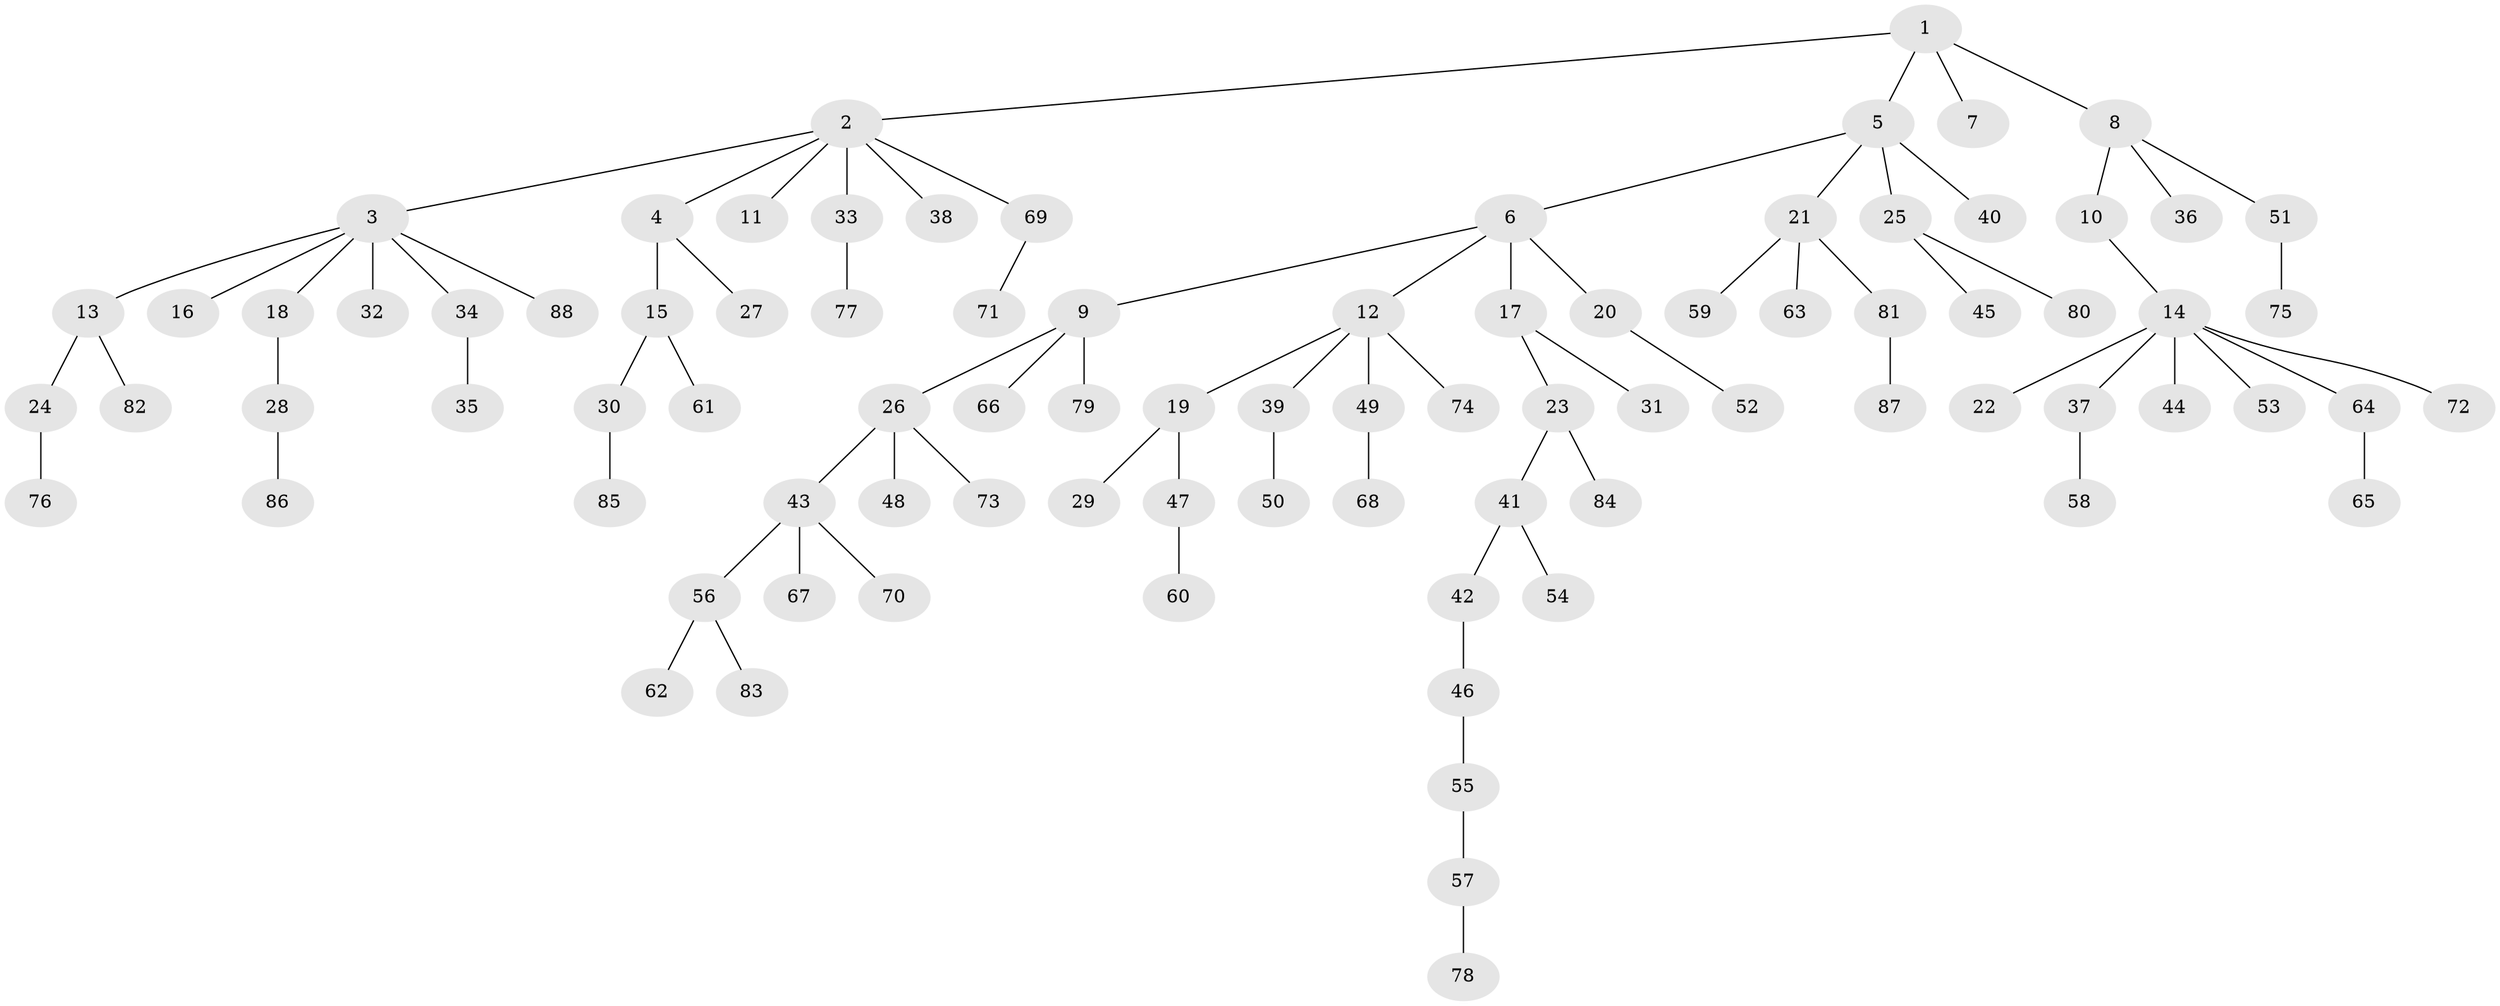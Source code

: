 // coarse degree distribution, {7: 0.06896551724137931, 8: 0.017241379310344827, 1: 0.6551724137931034, 3: 0.05172413793103448, 5: 0.017241379310344827, 2: 0.15517241379310345, 4: 0.034482758620689655}
// Generated by graph-tools (version 1.1) at 2025/52/02/27/25 19:52:11]
// undirected, 88 vertices, 87 edges
graph export_dot {
graph [start="1"]
  node [color=gray90,style=filled];
  1;
  2;
  3;
  4;
  5;
  6;
  7;
  8;
  9;
  10;
  11;
  12;
  13;
  14;
  15;
  16;
  17;
  18;
  19;
  20;
  21;
  22;
  23;
  24;
  25;
  26;
  27;
  28;
  29;
  30;
  31;
  32;
  33;
  34;
  35;
  36;
  37;
  38;
  39;
  40;
  41;
  42;
  43;
  44;
  45;
  46;
  47;
  48;
  49;
  50;
  51;
  52;
  53;
  54;
  55;
  56;
  57;
  58;
  59;
  60;
  61;
  62;
  63;
  64;
  65;
  66;
  67;
  68;
  69;
  70;
  71;
  72;
  73;
  74;
  75;
  76;
  77;
  78;
  79;
  80;
  81;
  82;
  83;
  84;
  85;
  86;
  87;
  88;
  1 -- 2;
  1 -- 5;
  1 -- 7;
  1 -- 8;
  2 -- 3;
  2 -- 4;
  2 -- 11;
  2 -- 33;
  2 -- 38;
  2 -- 69;
  3 -- 13;
  3 -- 16;
  3 -- 18;
  3 -- 32;
  3 -- 34;
  3 -- 88;
  4 -- 15;
  4 -- 27;
  5 -- 6;
  5 -- 21;
  5 -- 25;
  5 -- 40;
  6 -- 9;
  6 -- 12;
  6 -- 17;
  6 -- 20;
  8 -- 10;
  8 -- 36;
  8 -- 51;
  9 -- 26;
  9 -- 66;
  9 -- 79;
  10 -- 14;
  12 -- 19;
  12 -- 39;
  12 -- 49;
  12 -- 74;
  13 -- 24;
  13 -- 82;
  14 -- 22;
  14 -- 37;
  14 -- 44;
  14 -- 53;
  14 -- 64;
  14 -- 72;
  15 -- 30;
  15 -- 61;
  17 -- 23;
  17 -- 31;
  18 -- 28;
  19 -- 29;
  19 -- 47;
  20 -- 52;
  21 -- 59;
  21 -- 63;
  21 -- 81;
  23 -- 41;
  23 -- 84;
  24 -- 76;
  25 -- 45;
  25 -- 80;
  26 -- 43;
  26 -- 48;
  26 -- 73;
  28 -- 86;
  30 -- 85;
  33 -- 77;
  34 -- 35;
  37 -- 58;
  39 -- 50;
  41 -- 42;
  41 -- 54;
  42 -- 46;
  43 -- 56;
  43 -- 67;
  43 -- 70;
  46 -- 55;
  47 -- 60;
  49 -- 68;
  51 -- 75;
  55 -- 57;
  56 -- 62;
  56 -- 83;
  57 -- 78;
  64 -- 65;
  69 -- 71;
  81 -- 87;
}
